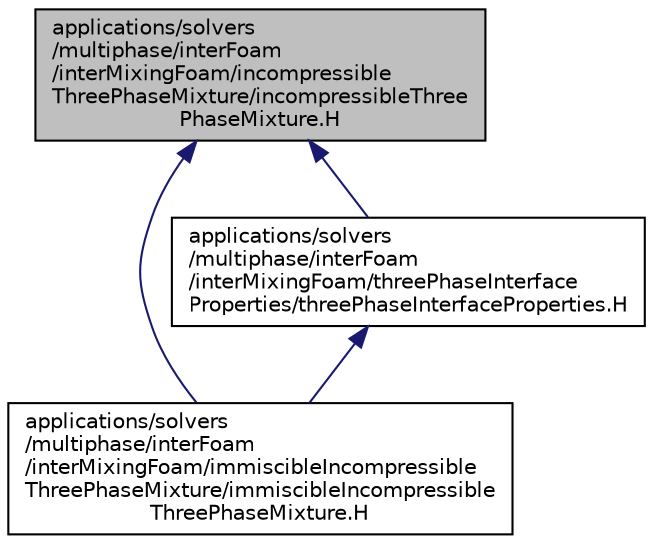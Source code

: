 digraph "applications/solvers/multiphase/interFoam/interMixingFoam/incompressibleThreePhaseMixture/incompressibleThreePhaseMixture.H"
{
  bgcolor="transparent";
  edge [fontname="Helvetica",fontsize="10",labelfontname="Helvetica",labelfontsize="10"];
  node [fontname="Helvetica",fontsize="10",shape=record];
  Node1 [label="applications/solvers\l/multiphase/interFoam\l/interMixingFoam/incompressible\lThreePhaseMixture/incompressibleThree\lPhaseMixture.H",height=0.2,width=0.4,color="black", fillcolor="grey75", style="filled" fontcolor="black"];
  Node1 -> Node2 [dir="back",color="midnightblue",fontsize="10",style="solid",fontname="Helvetica"];
  Node2 [label="applications/solvers\l/multiphase/interFoam\l/interMixingFoam/immiscibleIncompressible\lThreePhaseMixture/immiscibleIncompressible\lThreePhaseMixture.H",height=0.2,width=0.4,color="black",URL="$immiscibleIncompressibleThreePhaseMixture_8H.html"];
  Node1 -> Node3 [dir="back",color="midnightblue",fontsize="10",style="solid",fontname="Helvetica"];
  Node3 [label="applications/solvers\l/multiphase/interFoam\l/interMixingFoam/threePhaseInterface\lProperties/threePhaseInterfaceProperties.H",height=0.2,width=0.4,color="black",URL="$threePhaseInterfaceProperties_8H.html"];
  Node3 -> Node2 [dir="back",color="midnightblue",fontsize="10",style="solid",fontname="Helvetica"];
}
